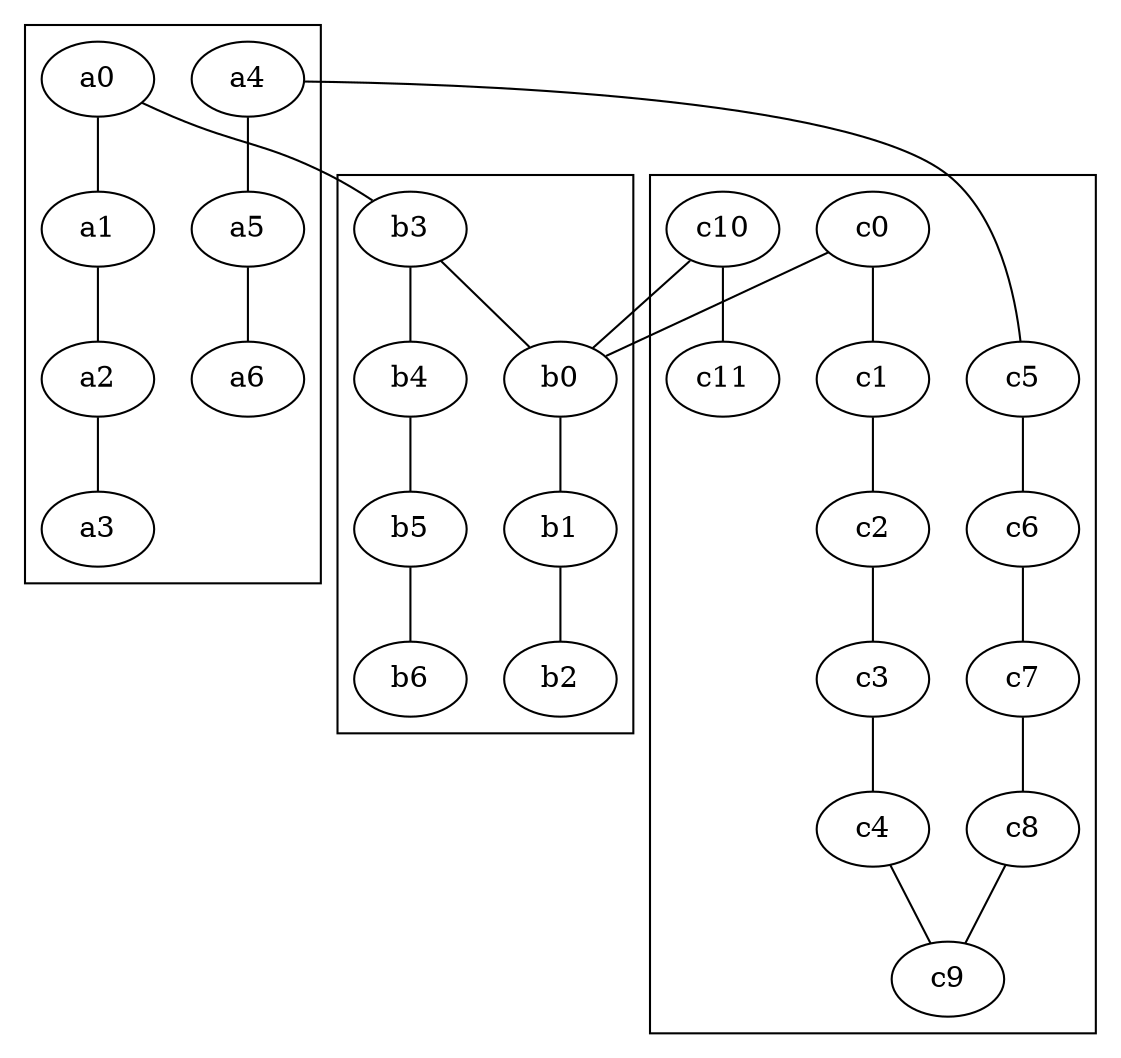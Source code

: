 graph network {

// the graph for the mapping test is arbitrary
// just make up some things that we can use to test different situations
// in the Mapper class
    subgraph cluster_0 {
        a0 -- a1 -- a2 -- a3
        a4 -- a5 -- a6
    }

    subgraph cluster_1 {
        b0 -- b1 -- b2
        b3 -- b4 -- b5 -- b6
        b3 -- b0
    }

    subgraph cluster_2 {
        c0 -- c1 -- c2 -- c3 -- c4
        c5 -- c6 -- c7 -- c8 -- c9
        c10 -- c11
        c4 -- c9
    }

    a0 -- b3
    b0 -- c0 
    a4 -- c5
    c10 -- b0
}
